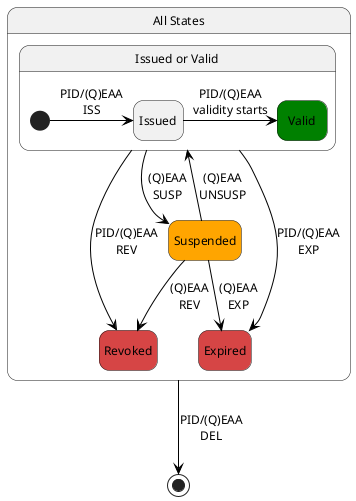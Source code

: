 @startuml Digital Credential States
hide empty description
top to bottom direction

' -- General diagram styling --
skinparam defaultFontSize 12
skinparam StateArrowColor black
skinparam StateArrowHeadSize 3
skinparam StateLineThickness 2

' -- Make corners and lines smoother --
skinparam roundCorner 20        ' larger corner radius
skinparam linetype polyline     ' use polyline routing

' -- Define states --
state AllStates as "All States"  {

state Suspended #FFA500
state Revoked #D64545
state Expired #D64545

' -- Transitions --


state IssuedOrValid as "Issued or Valid" {
  state Valid #008000

  [*] -right-> Issued : PID/(Q)EAA\nISS 
  Issued -right-> Valid : PID/(Q)EAA\nvalidity starts
}


IssuedOrValid -down-> Suspended : (Q)EAA\nSUSP
IssuedOrValid --> Revoked : PID/(Q)EAA\nREV 
IssuedOrValid --> Expired : PID/(Q)EAA\nEXP

Suspended -up-> IssuedOrValid : (Q)EAA\nUNSUSP
Suspended --> Revoked : (Q)EAA\nREV 
Suspended --> Expired : (Q)EAA\nEXP 

}


AllStates -down-> [*] : PID/(Q)EAA\nDEL
@enduml